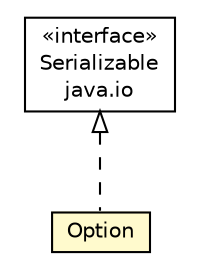 #!/usr/local/bin/dot
#
# Class diagram 
# Generated by UMLGraph version R5_6_6-1-g9240c4 (http://www.umlgraph.org/)
#

digraph G {
	edge [fontname="Helvetica",fontsize=10,labelfontname="Helvetica",labelfontsize=10];
	node [fontname="Helvetica",fontsize=10,shape=plaintext];
	nodesep=0.25;
	ranksep=0.5;
	// jason.asSemantics.Option
	c35134 [label=<<table title="jason.asSemantics.Option" border="0" cellborder="1" cellspacing="0" cellpadding="2" port="p" bgcolor="lemonChiffon" href="./Option.html">
		<tr><td><table border="0" cellspacing="0" cellpadding="1">
<tr><td align="center" balign="center"> Option </td></tr>
		</table></td></tr>
		</table>>, URL="./Option.html", fontname="Helvetica", fontcolor="black", fontsize=10.0];
	//jason.asSemantics.Option implements java.io.Serializable
	c35375:p -> c35134:p [dir=back,arrowtail=empty,style=dashed];
	// java.io.Serializable
	c35375 [label=<<table title="java.io.Serializable" border="0" cellborder="1" cellspacing="0" cellpadding="2" port="p" href="http://java.sun.com/j2se/1.4.2/docs/api/java/io/Serializable.html">
		<tr><td><table border="0" cellspacing="0" cellpadding="1">
<tr><td align="center" balign="center"> &#171;interface&#187; </td></tr>
<tr><td align="center" balign="center"> Serializable </td></tr>
<tr><td align="center" balign="center"> java.io </td></tr>
		</table></td></tr>
		</table>>, URL="http://java.sun.com/j2se/1.4.2/docs/api/java/io/Serializable.html", fontname="Helvetica", fontcolor="black", fontsize=10.0];
}


